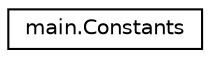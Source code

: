 digraph "Graphical Class Hierarchy"
{
  edge [fontname="Helvetica",fontsize="10",labelfontname="Helvetica",labelfontsize="10"];
  node [fontname="Helvetica",fontsize="10",shape=record];
  rankdir="LR";
  Node0 [label="main.Constants",height=0.2,width=0.4,color="black", fillcolor="white", style="filled",URL="$classmain_1_1_constants.html"];
}
